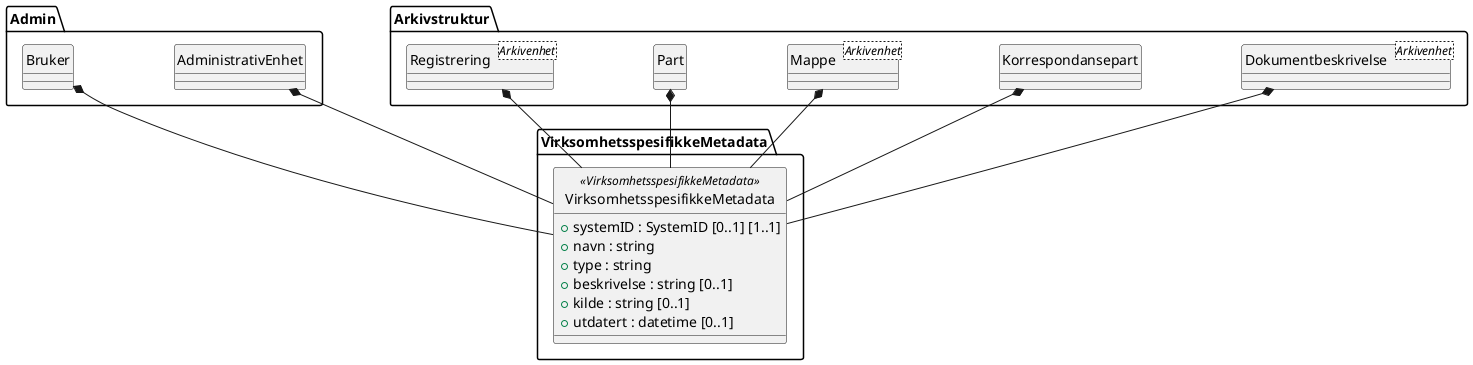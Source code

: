 @startuml
skinparam nodesep 100
hide circle
class VirksomhetsspesifikkeMetadata.VirksomhetsspesifikkeMetadata <<VirksomhetsspesifikkeMetadata>> {
  +systemID : SystemID [0..1] [1..1]
  +navn : string
  +type : string
  +beskrivelse : string [0..1]
  +kilde : string [0..1]
  +utdatert : datetime [0..1]
}
class Admin.AdministrativEnhet {
}
Admin.AdministrativEnhet *-- VirksomhetsspesifikkeMetadata.VirksomhetsspesifikkeMetadata
class Admin.Bruker {
}
Admin.Bruker *-- VirksomhetsspesifikkeMetadata.VirksomhetsspesifikkeMetadata
class Arkivstruktur.Dokumentbeskrivelse <Arkivenhet> {
}
Arkivstruktur.Dokumentbeskrivelse *-- VirksomhetsspesifikkeMetadata.VirksomhetsspesifikkeMetadata
class Arkivstruktur.Korrespondansepart {
}
Arkivstruktur.Korrespondansepart *-- VirksomhetsspesifikkeMetadata.VirksomhetsspesifikkeMetadata
class Arkivstruktur.Mappe <Arkivenhet> {
}
Arkivstruktur.Mappe *-- VirksomhetsspesifikkeMetadata.VirksomhetsspesifikkeMetadata
class Arkivstruktur.Part {
}
Arkivstruktur.Part *-- VirksomhetsspesifikkeMetadata.VirksomhetsspesifikkeMetadata
class Arkivstruktur.Registrering <Arkivenhet> {
}
Arkivstruktur.Registrering *-- VirksomhetsspesifikkeMetadata.VirksomhetsspesifikkeMetadata
@enduml
